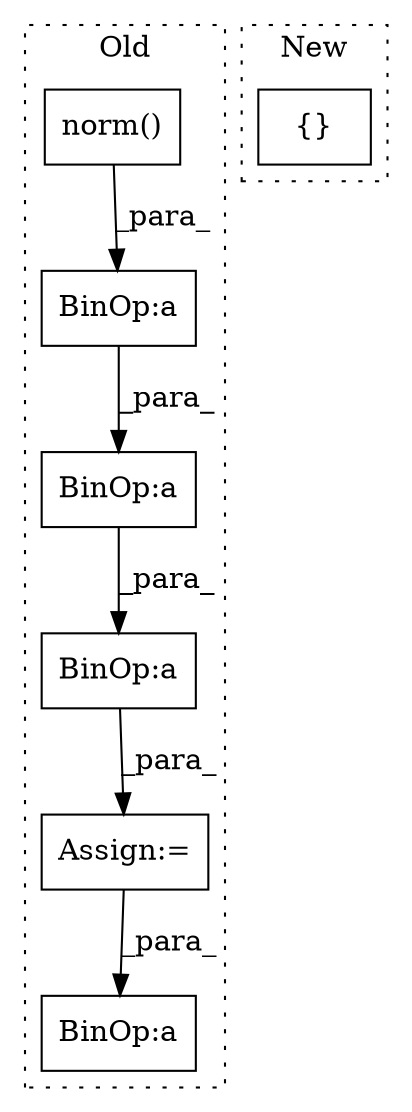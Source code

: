 digraph G {
subgraph cluster0 {
1 [label="norm()" a="75" s="5840,5866" l="11,6" shape="box"];
3 [label="Assign:=" a="68" s="5922" l="3" shape="box"];
4 [label="BinOp:a" a="82" s="5815" l="58" shape="box"];
5 [label="BinOp:a" a="82" s="5935" l="3" shape="box"];
6 [label="BinOp:a" a="82" s="5991" l="3" shape="box"];
7 [label="BinOp:a" a="82" s="5839" l="1" shape="box"];
label = "Old";
style="dotted";
}
subgraph cluster1 {
2 [label="{}" a="59" s="5410,5457" l="1,0" shape="box"];
label = "New";
style="dotted";
}
1 -> 7 [label="_para_"];
3 -> 6 [label="_para_"];
4 -> 5 [label="_para_"];
5 -> 3 [label="_para_"];
7 -> 4 [label="_para_"];
}